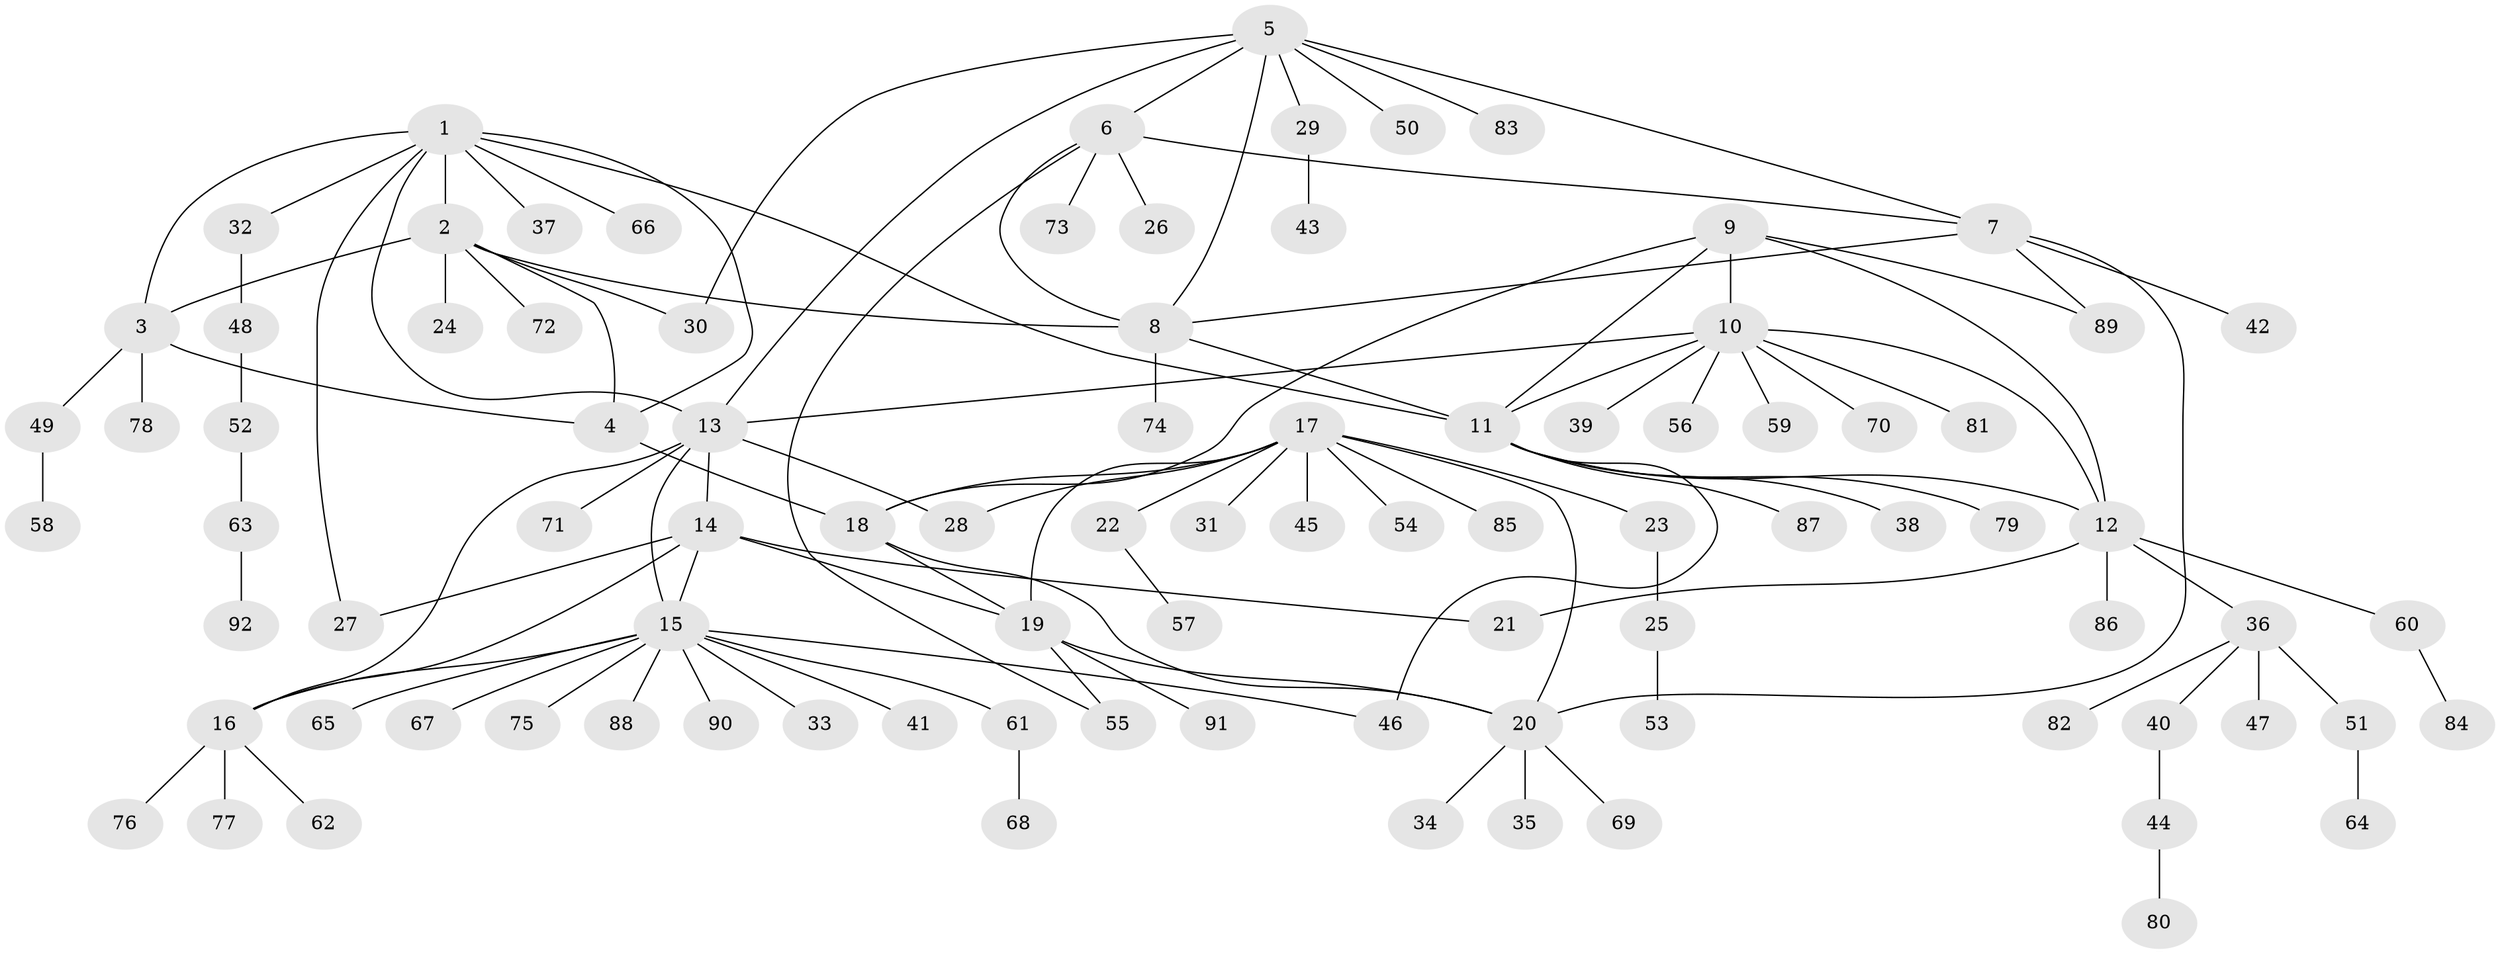 // Generated by graph-tools (version 1.1) at 2025/02/03/09/25 03:02:42]
// undirected, 92 vertices, 119 edges
graph export_dot {
graph [start="1"]
  node [color=gray90,style=filled];
  1;
  2;
  3;
  4;
  5;
  6;
  7;
  8;
  9;
  10;
  11;
  12;
  13;
  14;
  15;
  16;
  17;
  18;
  19;
  20;
  21;
  22;
  23;
  24;
  25;
  26;
  27;
  28;
  29;
  30;
  31;
  32;
  33;
  34;
  35;
  36;
  37;
  38;
  39;
  40;
  41;
  42;
  43;
  44;
  45;
  46;
  47;
  48;
  49;
  50;
  51;
  52;
  53;
  54;
  55;
  56;
  57;
  58;
  59;
  60;
  61;
  62;
  63;
  64;
  65;
  66;
  67;
  68;
  69;
  70;
  71;
  72;
  73;
  74;
  75;
  76;
  77;
  78;
  79;
  80;
  81;
  82;
  83;
  84;
  85;
  86;
  87;
  88;
  89;
  90;
  91;
  92;
  1 -- 2;
  1 -- 3;
  1 -- 4;
  1 -- 11;
  1 -- 13;
  1 -- 27;
  1 -- 32;
  1 -- 37;
  1 -- 66;
  2 -- 3;
  2 -- 4;
  2 -- 8;
  2 -- 24;
  2 -- 30;
  2 -- 72;
  3 -- 4;
  3 -- 49;
  3 -- 78;
  4 -- 18;
  5 -- 6;
  5 -- 7;
  5 -- 8;
  5 -- 13;
  5 -- 29;
  5 -- 30;
  5 -- 50;
  5 -- 83;
  6 -- 7;
  6 -- 8;
  6 -- 26;
  6 -- 55;
  6 -- 73;
  7 -- 8;
  7 -- 20;
  7 -- 42;
  7 -- 89;
  8 -- 11;
  8 -- 74;
  9 -- 10;
  9 -- 11;
  9 -- 12;
  9 -- 18;
  9 -- 89;
  10 -- 11;
  10 -- 12;
  10 -- 13;
  10 -- 39;
  10 -- 56;
  10 -- 59;
  10 -- 70;
  10 -- 81;
  11 -- 12;
  11 -- 38;
  11 -- 46;
  11 -- 79;
  11 -- 87;
  12 -- 21;
  12 -- 36;
  12 -- 60;
  12 -- 86;
  13 -- 14;
  13 -- 15;
  13 -- 16;
  13 -- 28;
  13 -- 71;
  14 -- 15;
  14 -- 16;
  14 -- 19;
  14 -- 21;
  14 -- 27;
  15 -- 16;
  15 -- 33;
  15 -- 41;
  15 -- 46;
  15 -- 61;
  15 -- 65;
  15 -- 67;
  15 -- 75;
  15 -- 88;
  15 -- 90;
  16 -- 62;
  16 -- 76;
  16 -- 77;
  17 -- 18;
  17 -- 19;
  17 -- 20;
  17 -- 22;
  17 -- 23;
  17 -- 28;
  17 -- 31;
  17 -- 45;
  17 -- 54;
  17 -- 85;
  18 -- 19;
  18 -- 20;
  19 -- 20;
  19 -- 55;
  19 -- 91;
  20 -- 34;
  20 -- 35;
  20 -- 69;
  22 -- 57;
  23 -- 25;
  25 -- 53;
  29 -- 43;
  32 -- 48;
  36 -- 40;
  36 -- 47;
  36 -- 51;
  36 -- 82;
  40 -- 44;
  44 -- 80;
  48 -- 52;
  49 -- 58;
  51 -- 64;
  52 -- 63;
  60 -- 84;
  61 -- 68;
  63 -- 92;
}
